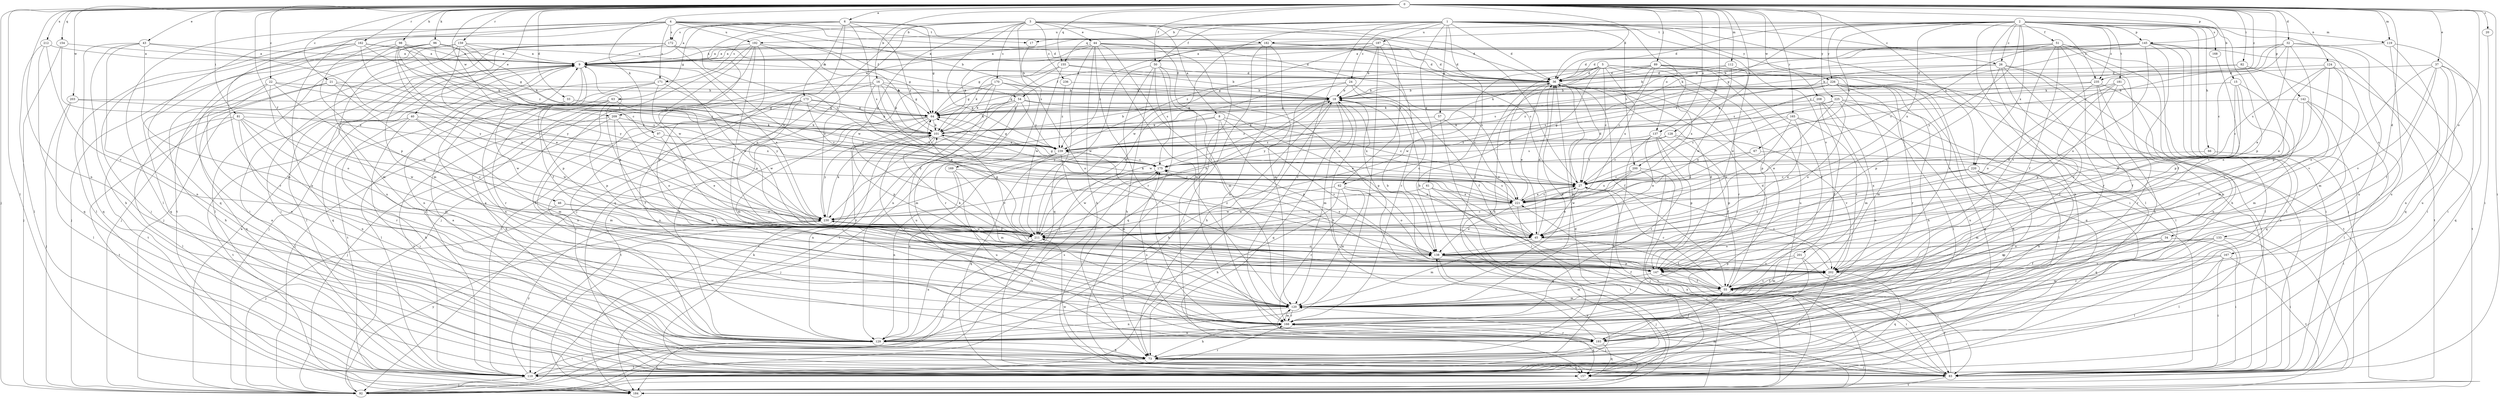 strict digraph  {
0;
1;
2;
3;
4;
5;
6;
8;
9;
15;
16;
17;
18;
20;
21;
22;
24;
26;
27;
32;
33;
34;
36;
37;
40;
43;
44;
45;
46;
50;
51;
54;
55;
57;
61;
62;
63;
64;
66;
67;
73;
81;
82;
83;
89;
92;
96;
97;
98;
101;
110;
112;
119;
120;
124;
128;
129;
133;
137;
138;
142;
145;
147;
154;
155;
157;
159;
162;
165;
166;
167;
168;
169;
170;
171;
172;
173;
175;
181;
182;
184;
187;
192;
193;
200;
201;
202;
203;
208;
209;
211;
212;
220;
221;
225;
226;
230;
235;
236;
239;
0 -> 6  [label=a];
0 -> 15  [label=b];
0 -> 16  [label=b];
0 -> 20  [label=c];
0 -> 21  [label=c];
0 -> 22  [label=c];
0 -> 32  [label=d];
0 -> 33  [label=d];
0 -> 34  [label=d];
0 -> 36  [label=d];
0 -> 37  [label=e];
0 -> 40  [label=e];
0 -> 43  [label=e];
0 -> 46  [label=f];
0 -> 50  [label=f];
0 -> 81  [label=i];
0 -> 82  [label=i];
0 -> 83  [label=i];
0 -> 89  [label=j];
0 -> 92  [label=j];
0 -> 96  [label=k];
0 -> 97  [label=k];
0 -> 98  [label=k];
0 -> 110  [label=l];
0 -> 112  [label=m];
0 -> 119  [label=m];
0 -> 124  [label=n];
0 -> 128  [label=n];
0 -> 129  [label=n];
0 -> 133  [label=o];
0 -> 137  [label=o];
0 -> 142  [label=p];
0 -> 145  [label=p];
0 -> 154  [label=q];
0 -> 155  [label=q];
0 -> 159  [label=r];
0 -> 162  [label=r];
0 -> 165  [label=r];
0 -> 200  [label=v];
0 -> 203  [label=w];
0 -> 208  [label=w];
0 -> 209  [label=w];
0 -> 212  [label=x];
0 -> 220  [label=x];
0 -> 225  [label=y];
0 -> 235  [label=z];
1 -> 17  [label=b];
1 -> 24  [label=c];
1 -> 26  [label=c];
1 -> 36  [label=d];
1 -> 50  [label=f];
1 -> 57  [label=g];
1 -> 61  [label=g];
1 -> 83  [label=i];
1 -> 137  [label=o];
1 -> 138  [label=o];
1 -> 166  [label=r];
1 -> 187  [label=u];
1 -> 192  [label=u];
1 -> 200  [label=v];
1 -> 201  [label=v];
1 -> 209  [label=w];
1 -> 211  [label=w];
1 -> 226  [label=y];
1 -> 235  [label=z];
2 -> 26  [label=c];
2 -> 36  [label=d];
2 -> 51  [label=f];
2 -> 66  [label=h];
2 -> 67  [label=h];
2 -> 73  [label=h];
2 -> 92  [label=j];
2 -> 101  [label=k];
2 -> 110  [label=l];
2 -> 119  [label=m];
2 -> 145  [label=p];
2 -> 147  [label=p];
2 -> 155  [label=q];
2 -> 167  [label=s];
2 -> 168  [label=s];
2 -> 181  [label=t];
2 -> 182  [label=t];
2 -> 220  [label=x];
2 -> 221  [label=x];
2 -> 226  [label=y];
2 -> 230  [label=y];
2 -> 235  [label=z];
3 -> 8  [label=a];
3 -> 27  [label=c];
3 -> 44  [label=e];
3 -> 62  [label=g];
3 -> 83  [label=i];
3 -> 92  [label=j];
3 -> 157  [label=q];
3 -> 166  [label=r];
3 -> 169  [label=s];
3 -> 170  [label=s];
3 -> 171  [label=s];
3 -> 211  [label=w];
3 -> 236  [label=z];
3 -> 239  [label=z];
4 -> 17  [label=b];
4 -> 18  [label=b];
4 -> 36  [label=d];
4 -> 54  [label=f];
4 -> 110  [label=l];
4 -> 129  [label=n];
4 -> 147  [label=p];
4 -> 157  [label=q];
4 -> 171  [label=s];
4 -> 172  [label=s];
4 -> 182  [label=t];
4 -> 184  [label=t];
4 -> 192  [label=u];
5 -> 27  [label=c];
5 -> 36  [label=d];
5 -> 54  [label=f];
5 -> 55  [label=f];
5 -> 62  [label=g];
5 -> 73  [label=h];
5 -> 92  [label=j];
5 -> 147  [label=p];
5 -> 166  [label=r];
5 -> 193  [label=u];
5 -> 211  [label=w];
5 -> 221  [label=x];
6 -> 9  [label=a];
6 -> 36  [label=d];
6 -> 63  [label=g];
6 -> 64  [label=g];
6 -> 138  [label=o];
6 -> 172  [label=s];
6 -> 173  [label=s];
6 -> 175  [label=s];
6 -> 211  [label=w];
6 -> 239  [label=z];
8 -> 27  [label=c];
8 -> 101  [label=k];
8 -> 147  [label=p];
8 -> 193  [label=u];
8 -> 202  [label=v];
8 -> 230  [label=y];
9 -> 36  [label=d];
9 -> 45  [label=e];
9 -> 55  [label=f];
9 -> 92  [label=j];
9 -> 110  [label=l];
9 -> 129  [label=n];
9 -> 147  [label=p];
9 -> 157  [label=q];
15 -> 18  [label=b];
15 -> 27  [label=c];
15 -> 120  [label=m];
15 -> 138  [label=o];
15 -> 202  [label=v];
16 -> 18  [label=b];
16 -> 45  [label=e];
16 -> 64  [label=g];
16 -> 83  [label=i];
16 -> 101  [label=k];
16 -> 110  [label=l];
16 -> 221  [label=x];
17 -> 18  [label=b];
18 -> 64  [label=g];
18 -> 92  [label=j];
18 -> 120  [label=m];
18 -> 147  [label=p];
18 -> 157  [label=q];
18 -> 211  [label=w];
18 -> 230  [label=y];
20 -> 83  [label=i];
21 -> 18  [label=b];
21 -> 157  [label=q];
21 -> 184  [label=t];
21 -> 202  [label=v];
21 -> 239  [label=z];
22 -> 18  [label=b];
22 -> 73  [label=h];
22 -> 129  [label=n];
22 -> 138  [label=o];
22 -> 175  [label=s];
22 -> 211  [label=w];
24 -> 18  [label=b];
24 -> 55  [label=f];
24 -> 73  [label=h];
24 -> 138  [label=o];
24 -> 211  [label=w];
26 -> 36  [label=d];
26 -> 73  [label=h];
26 -> 83  [label=i];
26 -> 110  [label=l];
26 -> 147  [label=p];
26 -> 166  [label=r];
26 -> 239  [label=z];
27 -> 36  [label=d];
27 -> 45  [label=e];
27 -> 64  [label=g];
27 -> 92  [label=j];
27 -> 202  [label=v];
27 -> 221  [label=x];
32 -> 9  [label=a];
32 -> 27  [label=c];
32 -> 45  [label=e];
32 -> 83  [label=i];
32 -> 101  [label=k];
32 -> 147  [label=p];
32 -> 193  [label=u];
32 -> 239  [label=z];
33 -> 64  [label=g];
33 -> 211  [label=w];
34 -> 83  [label=i];
34 -> 138  [label=o];
34 -> 166  [label=r];
36 -> 18  [label=b];
36 -> 45  [label=e];
36 -> 55  [label=f];
36 -> 64  [label=g];
36 -> 83  [label=i];
36 -> 120  [label=m];
36 -> 230  [label=y];
37 -> 36  [label=d];
37 -> 55  [label=f];
37 -> 129  [label=n];
37 -> 138  [label=o];
37 -> 157  [label=q];
37 -> 193  [label=u];
37 -> 202  [label=v];
40 -> 73  [label=h];
40 -> 83  [label=i];
40 -> 101  [label=k];
40 -> 120  [label=m];
40 -> 184  [label=t];
40 -> 211  [label=w];
43 -> 9  [label=a];
43 -> 73  [label=h];
43 -> 120  [label=m];
43 -> 129  [label=n];
43 -> 157  [label=q];
43 -> 230  [label=y];
44 -> 9  [label=a];
44 -> 36  [label=d];
44 -> 73  [label=h];
44 -> 101  [label=k];
44 -> 120  [label=m];
44 -> 138  [label=o];
44 -> 157  [label=q];
44 -> 166  [label=r];
44 -> 202  [label=v];
44 -> 221  [label=x];
45 -> 36  [label=d];
45 -> 55  [label=f];
45 -> 120  [label=m];
46 -> 92  [label=j];
46 -> 211  [label=w];
46 -> 230  [label=y];
50 -> 36  [label=d];
50 -> 73  [label=h];
50 -> 92  [label=j];
50 -> 120  [label=m];
50 -> 157  [label=q];
50 -> 175  [label=s];
50 -> 211  [label=w];
51 -> 9  [label=a];
51 -> 27  [label=c];
51 -> 36  [label=d];
51 -> 55  [label=f];
51 -> 73  [label=h];
51 -> 110  [label=l];
51 -> 166  [label=r];
51 -> 193  [label=u];
51 -> 202  [label=v];
54 -> 45  [label=e];
54 -> 64  [label=g];
54 -> 101  [label=k];
54 -> 120  [label=m];
54 -> 184  [label=t];
54 -> 193  [label=u];
54 -> 221  [label=x];
54 -> 239  [label=z];
55 -> 27  [label=c];
55 -> 36  [label=d];
55 -> 120  [label=m];
55 -> 202  [label=v];
57 -> 45  [label=e];
57 -> 83  [label=i];
57 -> 101  [label=k];
57 -> 239  [label=z];
61 -> 45  [label=e];
61 -> 157  [label=q];
61 -> 184  [label=t];
61 -> 211  [label=w];
61 -> 221  [label=x];
62 -> 73  [label=h];
62 -> 120  [label=m];
62 -> 138  [label=o];
62 -> 166  [label=r];
62 -> 211  [label=w];
62 -> 221  [label=x];
63 -> 45  [label=e];
63 -> 64  [label=g];
63 -> 73  [label=h];
63 -> 92  [label=j];
63 -> 110  [label=l];
63 -> 147  [label=p];
64 -> 101  [label=k];
64 -> 120  [label=m];
64 -> 147  [label=p];
64 -> 166  [label=r];
64 -> 184  [label=t];
66 -> 83  [label=i];
66 -> 175  [label=s];
67 -> 129  [label=n];
67 -> 175  [label=s];
67 -> 221  [label=x];
73 -> 83  [label=i];
73 -> 110  [label=l];
73 -> 157  [label=q];
81 -> 101  [label=k];
81 -> 110  [label=l];
81 -> 120  [label=m];
81 -> 129  [label=n];
81 -> 166  [label=r];
81 -> 184  [label=t];
81 -> 211  [label=w];
82 -> 18  [label=b];
82 -> 36  [label=d];
82 -> 120  [label=m];
82 -> 147  [label=p];
83 -> 9  [label=a];
83 -> 55  [label=f];
83 -> 120  [label=m];
83 -> 184  [label=t];
83 -> 211  [label=w];
83 -> 221  [label=x];
89 -> 27  [label=c];
89 -> 36  [label=d];
89 -> 64  [label=g];
89 -> 101  [label=k];
89 -> 157  [label=q];
89 -> 175  [label=s];
89 -> 184  [label=t];
89 -> 202  [label=v];
89 -> 221  [label=x];
92 -> 9  [label=a];
92 -> 175  [label=s];
92 -> 230  [label=y];
96 -> 9  [label=a];
96 -> 27  [label=c];
96 -> 64  [label=g];
96 -> 83  [label=i];
96 -> 92  [label=j];
96 -> 230  [label=y];
97 -> 45  [label=e];
97 -> 120  [label=m];
97 -> 239  [label=z];
98 -> 9  [label=a];
98 -> 45  [label=e];
98 -> 120  [label=m];
98 -> 157  [label=q];
98 -> 175  [label=s];
98 -> 230  [label=y];
98 -> 239  [label=z];
101 -> 18  [label=b];
101 -> 129  [label=n];
101 -> 166  [label=r];
101 -> 202  [label=v];
101 -> 230  [label=y];
101 -> 239  [label=z];
110 -> 9  [label=a];
110 -> 18  [label=b];
110 -> 92  [label=j];
110 -> 138  [label=o];
110 -> 166  [label=r];
110 -> 230  [label=y];
112 -> 18  [label=b];
112 -> 36  [label=d];
112 -> 45  [label=e];
112 -> 211  [label=w];
119 -> 9  [label=a];
119 -> 83  [label=i];
119 -> 157  [label=q];
119 -> 193  [label=u];
120 -> 36  [label=d];
120 -> 92  [label=j];
120 -> 129  [label=n];
120 -> 166  [label=r];
124 -> 36  [label=d];
124 -> 45  [label=e];
124 -> 138  [label=o];
124 -> 175  [label=s];
124 -> 184  [label=t];
124 -> 202  [label=v];
128 -> 27  [label=c];
128 -> 147  [label=p];
128 -> 175  [label=s];
128 -> 202  [label=v];
128 -> 239  [label=z];
129 -> 9  [label=a];
129 -> 73  [label=h];
129 -> 110  [label=l];
129 -> 138  [label=o];
129 -> 175  [label=s];
129 -> 184  [label=t];
133 -> 55  [label=f];
133 -> 83  [label=i];
133 -> 110  [label=l];
133 -> 138  [label=o];
133 -> 147  [label=p];
133 -> 166  [label=r];
137 -> 45  [label=e];
137 -> 55  [label=f];
137 -> 73  [label=h];
137 -> 147  [label=p];
137 -> 166  [label=r];
137 -> 239  [label=z];
138 -> 9  [label=a];
138 -> 55  [label=f];
138 -> 92  [label=j];
138 -> 147  [label=p];
138 -> 175  [label=s];
138 -> 202  [label=v];
138 -> 230  [label=y];
138 -> 239  [label=z];
142 -> 55  [label=f];
142 -> 64  [label=g];
142 -> 110  [label=l];
142 -> 120  [label=m];
142 -> 193  [label=u];
145 -> 9  [label=a];
145 -> 18  [label=b];
145 -> 36  [label=d];
145 -> 55  [label=f];
145 -> 64  [label=g];
145 -> 83  [label=i];
145 -> 110  [label=l];
145 -> 138  [label=o];
145 -> 184  [label=t];
145 -> 239  [label=z];
147 -> 18  [label=b];
147 -> 36  [label=d];
147 -> 55  [label=f];
147 -> 83  [label=i];
147 -> 101  [label=k];
147 -> 120  [label=m];
154 -> 9  [label=a];
154 -> 92  [label=j];
154 -> 221  [label=x];
155 -> 18  [label=b];
155 -> 36  [label=d];
155 -> 101  [label=k];
155 -> 129  [label=n];
155 -> 211  [label=w];
157 -> 36  [label=d];
157 -> 101  [label=k];
159 -> 9  [label=a];
159 -> 36  [label=d];
159 -> 45  [label=e];
159 -> 92  [label=j];
159 -> 101  [label=k];
159 -> 110  [label=l];
159 -> 175  [label=s];
159 -> 193  [label=u];
162 -> 9  [label=a];
162 -> 36  [label=d];
162 -> 83  [label=i];
162 -> 101  [label=k];
162 -> 110  [label=l];
162 -> 166  [label=r];
162 -> 239  [label=z];
165 -> 45  [label=e];
165 -> 83  [label=i];
165 -> 101  [label=k];
165 -> 202  [label=v];
165 -> 211  [label=w];
165 -> 221  [label=x];
166 -> 73  [label=h];
166 -> 120  [label=m];
166 -> 129  [label=n];
166 -> 157  [label=q];
166 -> 193  [label=u];
167 -> 83  [label=i];
167 -> 110  [label=l];
167 -> 120  [label=m];
167 -> 184  [label=t];
167 -> 202  [label=v];
168 -> 202  [label=v];
169 -> 27  [label=c];
169 -> 120  [label=m];
169 -> 129  [label=n];
169 -> 193  [label=u];
170 -> 18  [label=b];
170 -> 64  [label=g];
170 -> 101  [label=k];
170 -> 129  [label=n];
170 -> 138  [label=o];
170 -> 166  [label=r];
170 -> 184  [label=t];
171 -> 18  [label=b];
171 -> 129  [label=n];
171 -> 166  [label=r];
171 -> 184  [label=t];
171 -> 211  [label=w];
171 -> 230  [label=y];
172 -> 9  [label=a];
172 -> 64  [label=g];
172 -> 83  [label=i];
172 -> 92  [label=j];
172 -> 120  [label=m];
172 -> 175  [label=s];
172 -> 221  [label=x];
173 -> 27  [label=c];
173 -> 64  [label=g];
173 -> 101  [label=k];
173 -> 129  [label=n];
173 -> 193  [label=u];
173 -> 211  [label=w];
175 -> 27  [label=c];
175 -> 211  [label=w];
181 -> 18  [label=b];
181 -> 45  [label=e];
181 -> 129  [label=n];
181 -> 147  [label=p];
181 -> 202  [label=v];
182 -> 9  [label=a];
182 -> 27  [label=c];
182 -> 36  [label=d];
182 -> 92  [label=j];
182 -> 120  [label=m];
182 -> 193  [label=u];
182 -> 239  [label=z];
187 -> 9  [label=a];
187 -> 18  [label=b];
187 -> 36  [label=d];
187 -> 64  [label=g];
187 -> 129  [label=n];
187 -> 166  [label=r];
187 -> 239  [label=z];
192 -> 9  [label=a];
192 -> 73  [label=h];
192 -> 92  [label=j];
192 -> 101  [label=k];
192 -> 110  [label=l];
192 -> 147  [label=p];
192 -> 202  [label=v];
192 -> 230  [label=y];
193 -> 18  [label=b];
193 -> 55  [label=f];
193 -> 157  [label=q];
193 -> 166  [label=r];
193 -> 175  [label=s];
200 -> 27  [label=c];
200 -> 92  [label=j];
200 -> 184  [label=t];
200 -> 211  [label=w];
200 -> 221  [label=x];
201 -> 83  [label=i];
201 -> 120  [label=m];
201 -> 147  [label=p];
201 -> 193  [label=u];
202 -> 18  [label=b];
202 -> 55  [label=f];
202 -> 110  [label=l];
202 -> 157  [label=q];
203 -> 64  [label=g];
203 -> 92  [label=j];
203 -> 110  [label=l];
203 -> 221  [label=x];
208 -> 55  [label=f];
208 -> 64  [label=g];
208 -> 120  [label=m];
208 -> 129  [label=n];
209 -> 55  [label=f];
209 -> 92  [label=j];
209 -> 101  [label=k];
209 -> 110  [label=l];
209 -> 138  [label=o];
211 -> 18  [label=b];
211 -> 27  [label=c];
211 -> 64  [label=g];
211 -> 92  [label=j];
211 -> 129  [label=n];
211 -> 138  [label=o];
211 -> 230  [label=y];
212 -> 9  [label=a];
212 -> 110  [label=l];
212 -> 157  [label=q];
212 -> 202  [label=v];
220 -> 27  [label=c];
220 -> 92  [label=j];
220 -> 120  [label=m];
220 -> 129  [label=n];
220 -> 138  [label=o];
220 -> 157  [label=q];
220 -> 221  [label=x];
221 -> 27  [label=c];
221 -> 36  [label=d];
221 -> 92  [label=j];
221 -> 101  [label=k];
221 -> 138  [label=o];
221 -> 175  [label=s];
221 -> 230  [label=y];
225 -> 27  [label=c];
225 -> 45  [label=e];
225 -> 64  [label=g];
225 -> 73  [label=h];
225 -> 110  [label=l];
225 -> 138  [label=o];
225 -> 193  [label=u];
226 -> 18  [label=b];
226 -> 73  [label=h];
226 -> 83  [label=i];
226 -> 101  [label=k];
226 -> 110  [label=l];
226 -> 120  [label=m];
226 -> 157  [label=q];
226 -> 166  [label=r];
226 -> 175  [label=s];
226 -> 239  [label=z];
230 -> 9  [label=a];
230 -> 45  [label=e];
230 -> 101  [label=k];
230 -> 110  [label=l];
230 -> 211  [label=w];
235 -> 18  [label=b];
235 -> 55  [label=f];
235 -> 138  [label=o];
235 -> 157  [label=q];
235 -> 166  [label=r];
235 -> 239  [label=z];
236 -> 18  [label=b];
236 -> 239  [label=z];
239 -> 64  [label=g];
239 -> 92  [label=j];
239 -> 120  [label=m];
239 -> 129  [label=n];
239 -> 157  [label=q];
239 -> 175  [label=s];
}
